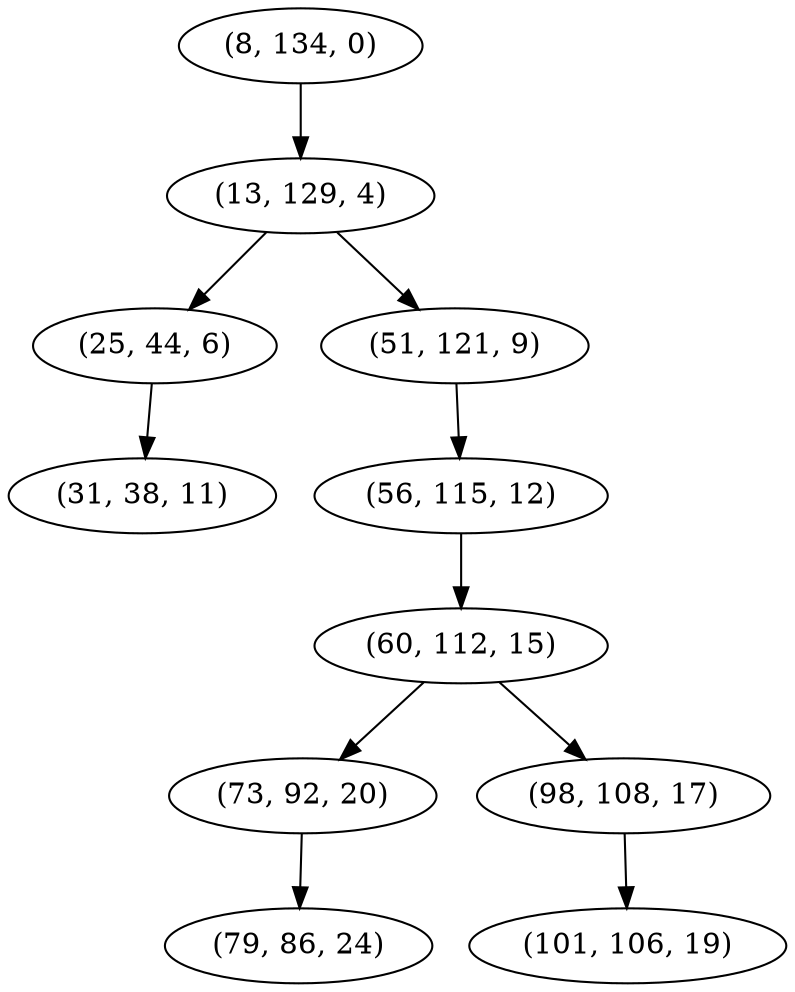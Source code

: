 digraph tree {
    "(8, 134, 0)";
    "(13, 129, 4)";
    "(25, 44, 6)";
    "(31, 38, 11)";
    "(51, 121, 9)";
    "(56, 115, 12)";
    "(60, 112, 15)";
    "(73, 92, 20)";
    "(79, 86, 24)";
    "(98, 108, 17)";
    "(101, 106, 19)";
    "(8, 134, 0)" -> "(13, 129, 4)";
    "(13, 129, 4)" -> "(25, 44, 6)";
    "(13, 129, 4)" -> "(51, 121, 9)";
    "(25, 44, 6)" -> "(31, 38, 11)";
    "(51, 121, 9)" -> "(56, 115, 12)";
    "(56, 115, 12)" -> "(60, 112, 15)";
    "(60, 112, 15)" -> "(73, 92, 20)";
    "(60, 112, 15)" -> "(98, 108, 17)";
    "(73, 92, 20)" -> "(79, 86, 24)";
    "(98, 108, 17)" -> "(101, 106, 19)";
}
